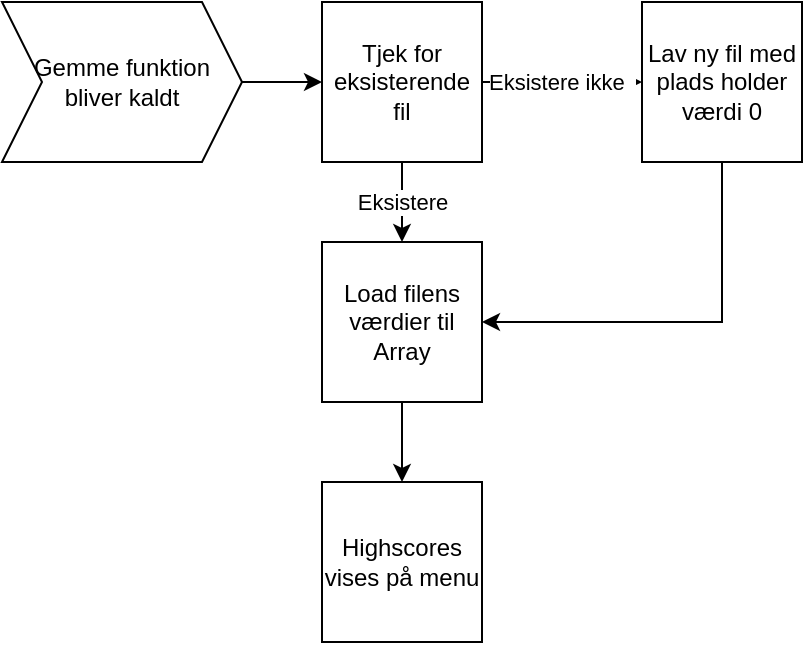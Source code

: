 <mxfile version="10.6.6" type="device"><diagram id="pn_1c72OsRdw8oML8Wvd" name="Page-1"><mxGraphModel dx="714" dy="314" grid="1" gridSize="10" guides="1" tooltips="1" connect="1" arrows="1" fold="1" page="1" pageScale="1" pageWidth="827" pageHeight="1169" math="0" shadow="0"><root><mxCell id="0"/><mxCell id="1" parent="0"/><mxCell id="7RafjKQZW8f4oZ0mnqnb-4" value="" style="edgeStyle=orthogonalEdgeStyle;rounded=0;orthogonalLoop=1;jettySize=auto;html=1;" edge="1" parent="1" source="7RafjKQZW8f4oZ0mnqnb-2" target="7RafjKQZW8f4oZ0mnqnb-3"><mxGeometry relative="1" as="geometry"/></mxCell><mxCell id="7RafjKQZW8f4oZ0mnqnb-2" value="Gemme funktion bliver kaldt" style="shape=step;perimeter=stepPerimeter;whiteSpace=wrap;html=1;fixedSize=1;" vertex="1" parent="1"><mxGeometry x="40" y="40" width="120" height="80" as="geometry"/></mxCell><mxCell id="7RafjKQZW8f4oZ0mnqnb-6" value="Eksistere" style="edgeStyle=orthogonalEdgeStyle;rounded=0;orthogonalLoop=1;jettySize=auto;html=1;" edge="1" parent="1" source="7RafjKQZW8f4oZ0mnqnb-3" target="7RafjKQZW8f4oZ0mnqnb-5"><mxGeometry relative="1" as="geometry"/></mxCell><mxCell id="7RafjKQZW8f4oZ0mnqnb-8" value="Eksistere ikke&amp;nbsp;&amp;nbsp;" style="edgeStyle=orthogonalEdgeStyle;rounded=0;orthogonalLoop=1;jettySize=auto;html=1;" edge="1" parent="1" source="7RafjKQZW8f4oZ0mnqnb-3" target="7RafjKQZW8f4oZ0mnqnb-7"><mxGeometry relative="1" as="geometry"/></mxCell><mxCell id="7RafjKQZW8f4oZ0mnqnb-3" value="Tjek for eksisterende fil" style="whiteSpace=wrap;html=1;aspect=fixed;" vertex="1" parent="1"><mxGeometry x="200" y="40" width="80" height="80" as="geometry"/></mxCell><mxCell id="7RafjKQZW8f4oZ0mnqnb-9" style="edgeStyle=orthogonalEdgeStyle;rounded=0;orthogonalLoop=1;jettySize=auto;html=1;entryX=1;entryY=0.5;entryDx=0;entryDy=0;" edge="1" parent="1" source="7RafjKQZW8f4oZ0mnqnb-7" target="7RafjKQZW8f4oZ0mnqnb-5"><mxGeometry relative="1" as="geometry"><mxPoint x="400" y="230" as="targetPoint"/><Array as="points"><mxPoint x="400" y="200"/></Array></mxGeometry></mxCell><mxCell id="7RafjKQZW8f4oZ0mnqnb-7" value="Lav ny fil med plads holder værdi 0" style="whiteSpace=wrap;html=1;aspect=fixed;" vertex="1" parent="1"><mxGeometry x="360" y="40" width="80" height="80" as="geometry"/></mxCell><mxCell id="7RafjKQZW8f4oZ0mnqnb-11" style="edgeStyle=orthogonalEdgeStyle;rounded=0;orthogonalLoop=1;jettySize=auto;html=1;" edge="1" parent="1" source="7RafjKQZW8f4oZ0mnqnb-5" target="7RafjKQZW8f4oZ0mnqnb-10"><mxGeometry relative="1" as="geometry"/></mxCell><mxCell id="7RafjKQZW8f4oZ0mnqnb-5" value="Load filens værdier til Array" style="whiteSpace=wrap;html=1;aspect=fixed;" vertex="1" parent="1"><mxGeometry x="200" y="160" width="80" height="80" as="geometry"/></mxCell><mxCell id="7RafjKQZW8f4oZ0mnqnb-10" value="Highscores vises på menu" style="whiteSpace=wrap;html=1;aspect=fixed;" vertex="1" parent="1"><mxGeometry x="200" y="280" width="80" height="80" as="geometry"/></mxCell></root></mxGraphModel></diagram></mxfile>